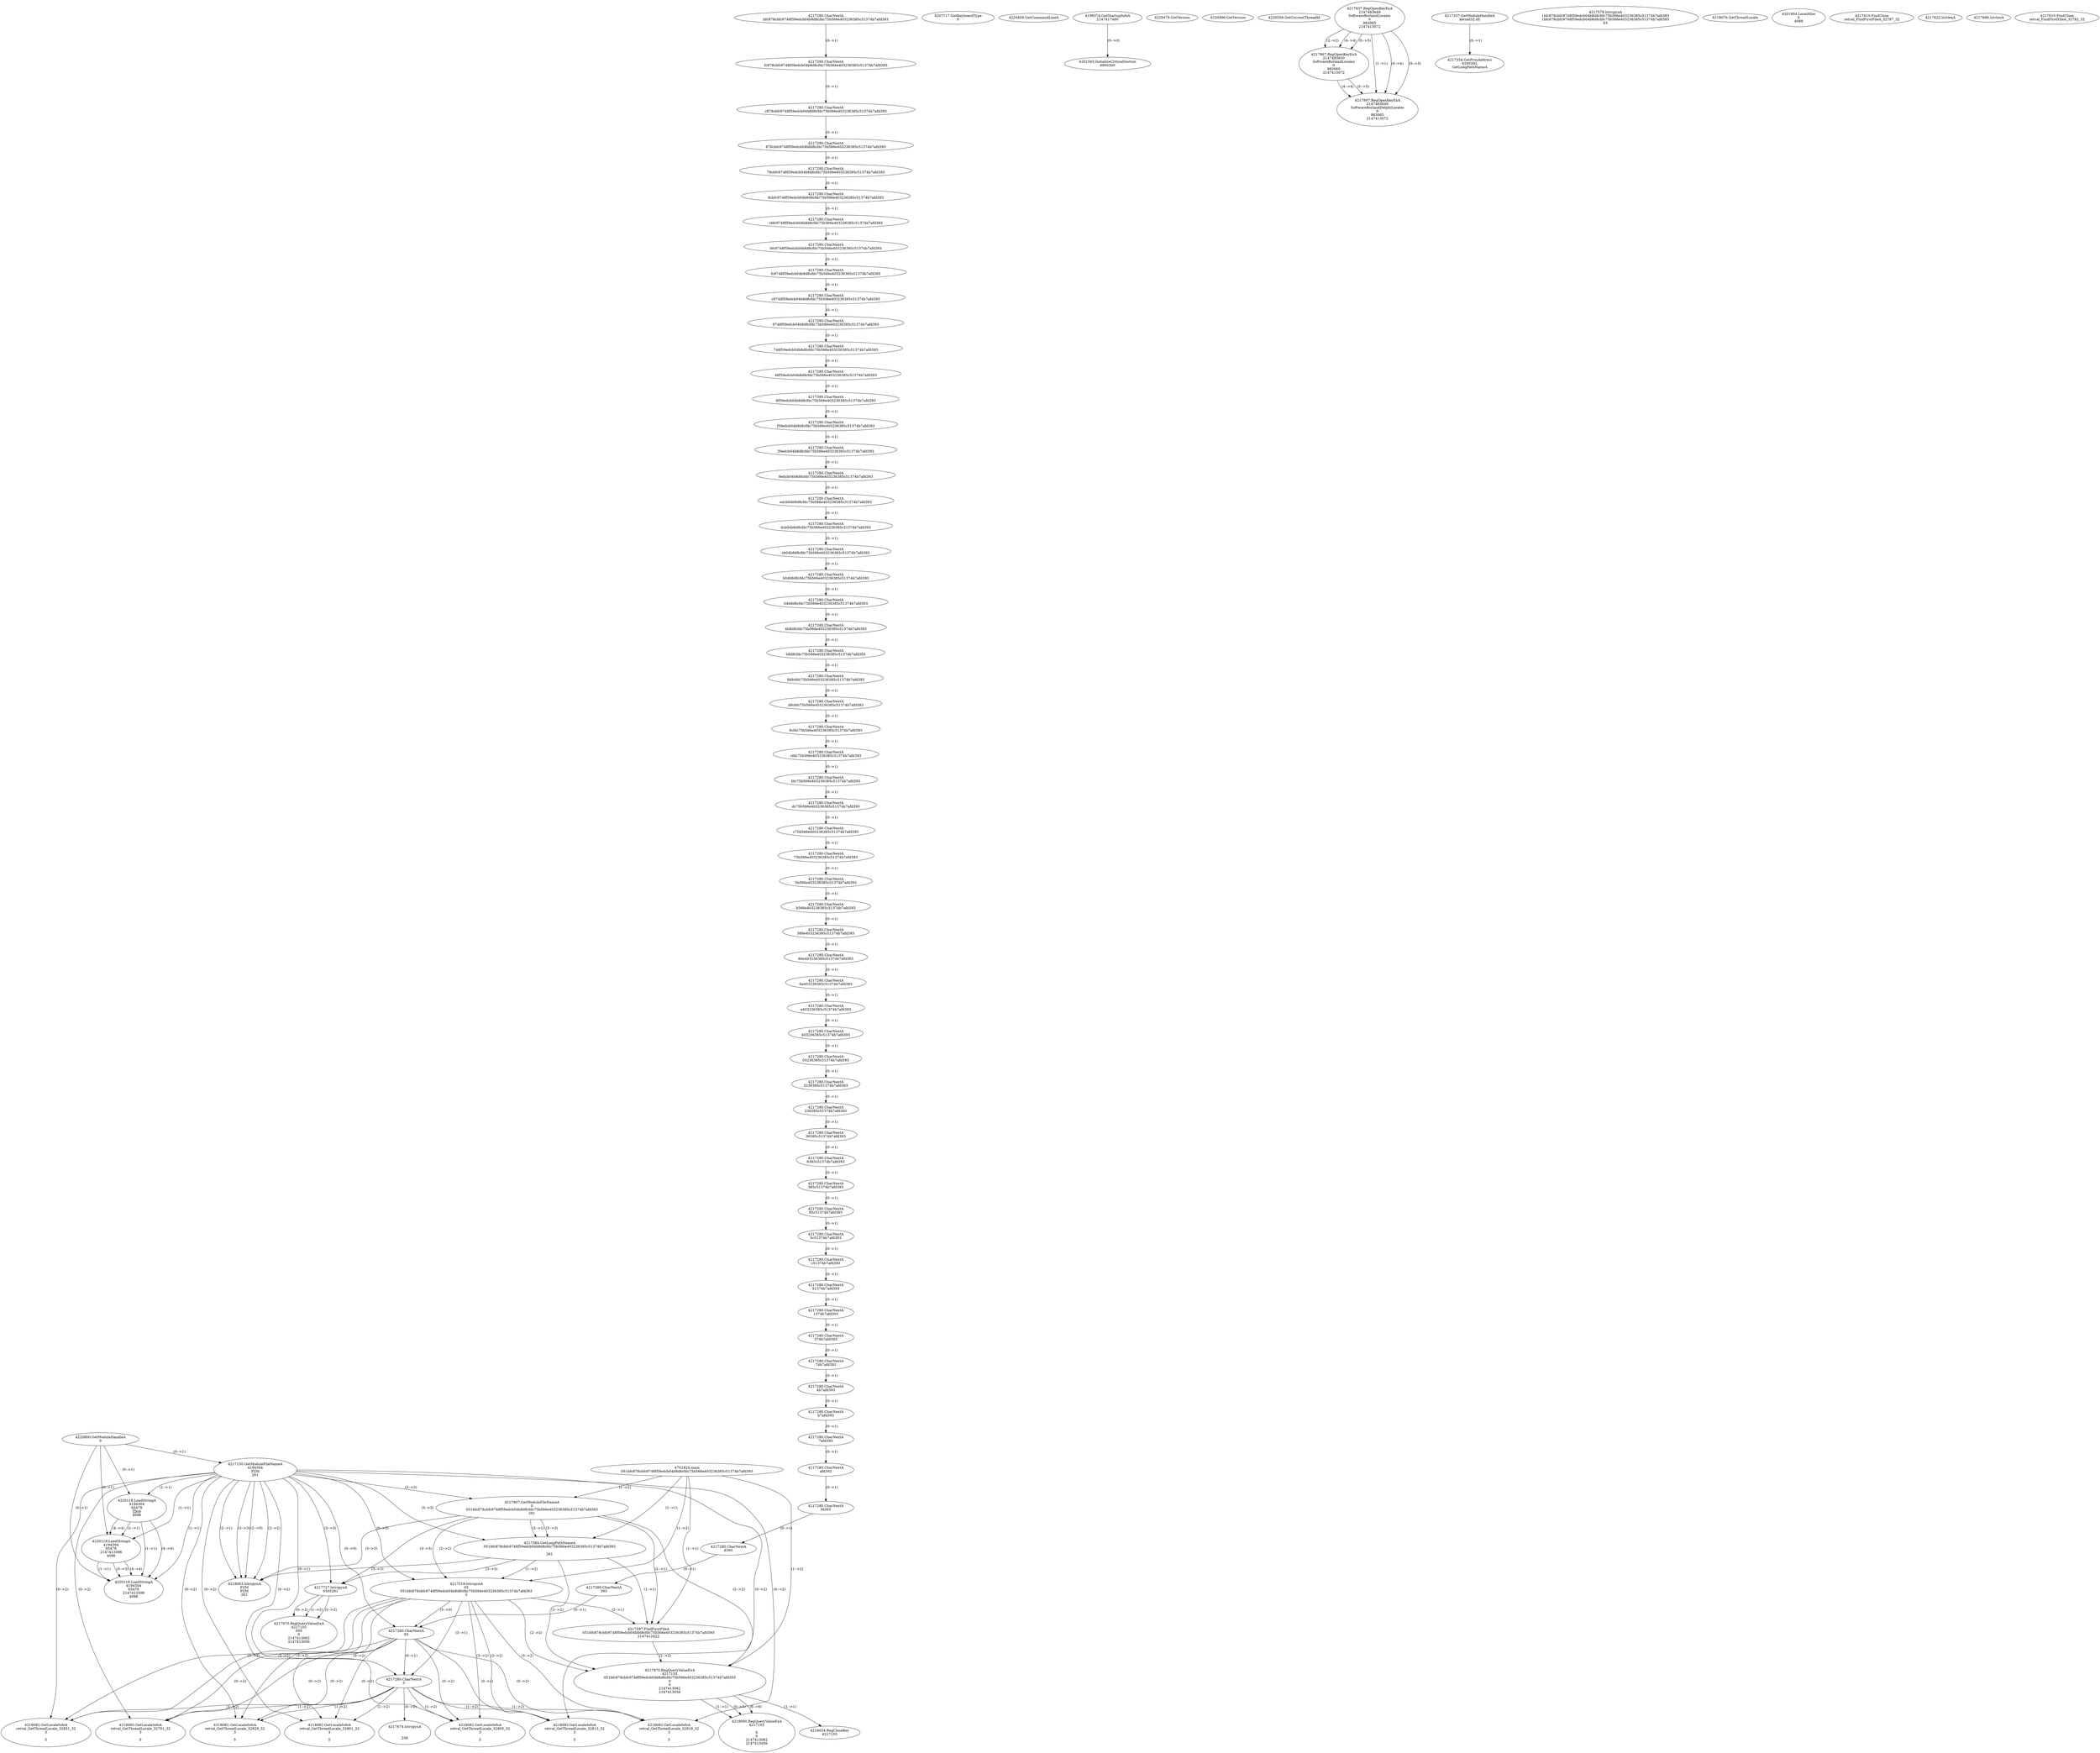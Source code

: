 // Global SCDG with merge call
digraph {
	0 [label="4701824.main
051bfc878cbfc9748f59edcb04b8d8cfdc75b566e403236385c51374b7afd393"]
	1 [label="4220800.GetModuleHandleA
0"]
	2 [label="4207717.GetKeyboardType
0"]
	3 [label="4220459.GetCommandLineA
"]
	4 [label="4199374.GetStartupInfoA
2147417460"]
	5 [label="4220479.GetVersion
"]
	6 [label="4220496.GetVersion
"]
	7 [label="4220556.GetCurrentThreadId
"]
	8 [label="4217150.GetModuleFileNameA
4194304
PZM
261"]
	1 -> 8 [label="(0-->1)"]
	9 [label="4217807.GetModuleFileNameA
0
051bfc878cbfc9748f59edcb04b8d8cfdc75b566e403236385c51374b7afd393
261"]
	0 -> 9 [label="(1-->2)"]
	8 -> 9 [label="(3-->3)"]
	10 [label="4217837.RegOpenKeyExA
2147483649
Software\Borland\Locales
0
983065
2147413072"]
	11 [label="4217867.RegOpenKeyExA
2147483650
Software\Borland\Locales
0
983065
2147413072"]
	10 -> 11 [label="(2-->2)"]
	10 -> 11 [label="(4-->4)"]
	10 -> 11 [label="(5-->5)"]
	12 [label="4217337.GetModuleHandleA
kernel32.dll"]
	13 [label="4217354.GetProcAddress
6295592
GetLongPathNameA"]
	12 -> 13 [label="(0-->1)"]
	14 [label="4217384.GetLongPathNameA
051bfc878cbfc9748f59edcb04b8d8cfdc75b566e403236385c51374b7afd393

261"]
	0 -> 14 [label="(1-->1)"]
	9 -> 14 [label="(2-->1)"]
	8 -> 14 [label="(3-->3)"]
	9 -> 14 [label="(3-->3)"]
	15 [label="4217519.lstrcpynA
05
051bfc878cbfc9748f59edcb04b8d8cfdc75b566e403236385c51374b7afd393
3"]
	0 -> 15 [label="(1-->2)"]
	9 -> 15 [label="(2-->2)"]
	14 -> 15 [label="(1-->2)"]
	8 -> 15 [label="(0-->3)"]
	16 [label="4217280.CharNextA
bfc878cbfc9748f59edcb04b8d8cfdc75b566e403236385c51374b7afd393"]
	17 [label="4217280.CharNextA
fc878cbfc9748f59edcb04b8d8cfdc75b566e403236385c51374b7afd393"]
	16 -> 17 [label="(0-->1)"]
	18 [label="4217280.CharNextA
c878cbfc9748f59edcb04b8d8cfdc75b566e403236385c51374b7afd393"]
	17 -> 18 [label="(0-->1)"]
	19 [label="4217280.CharNextA
878cbfc9748f59edcb04b8d8cfdc75b566e403236385c51374b7afd393"]
	18 -> 19 [label="(0-->1)"]
	20 [label="4217280.CharNextA
78cbfc9748f59edcb04b8d8cfdc75b566e403236385c51374b7afd393"]
	19 -> 20 [label="(0-->1)"]
	21 [label="4217280.CharNextA
8cbfc9748f59edcb04b8d8cfdc75b566e403236385c51374b7afd393"]
	20 -> 21 [label="(0-->1)"]
	22 [label="4217280.CharNextA
cbfc9748f59edcb04b8d8cfdc75b566e403236385c51374b7afd393"]
	21 -> 22 [label="(0-->1)"]
	23 [label="4217280.CharNextA
bfc9748f59edcb04b8d8cfdc75b566e403236385c51374b7afd393"]
	22 -> 23 [label="(0-->1)"]
	24 [label="4217280.CharNextA
fc9748f59edcb04b8d8cfdc75b566e403236385c51374b7afd393"]
	23 -> 24 [label="(0-->1)"]
	25 [label="4217280.CharNextA
c9748f59edcb04b8d8cfdc75b566e403236385c51374b7afd393"]
	24 -> 25 [label="(0-->1)"]
	26 [label="4217280.CharNextA
9748f59edcb04b8d8cfdc75b566e403236385c51374b7afd393"]
	25 -> 26 [label="(0-->1)"]
	27 [label="4217280.CharNextA
748f59edcb04b8d8cfdc75b566e403236385c51374b7afd393"]
	26 -> 27 [label="(0-->1)"]
	28 [label="4217280.CharNextA
48f59edcb04b8d8cfdc75b566e403236385c51374b7afd393"]
	27 -> 28 [label="(0-->1)"]
	29 [label="4217280.CharNextA
8f59edcb04b8d8cfdc75b566e403236385c51374b7afd393"]
	28 -> 29 [label="(0-->1)"]
	30 [label="4217280.CharNextA
f59edcb04b8d8cfdc75b566e403236385c51374b7afd393"]
	29 -> 30 [label="(0-->1)"]
	31 [label="4217280.CharNextA
59edcb04b8d8cfdc75b566e403236385c51374b7afd393"]
	30 -> 31 [label="(0-->1)"]
	32 [label="4217280.CharNextA
9edcb04b8d8cfdc75b566e403236385c51374b7afd393"]
	31 -> 32 [label="(0-->1)"]
	33 [label="4217280.CharNextA
edcb04b8d8cfdc75b566e403236385c51374b7afd393"]
	32 -> 33 [label="(0-->1)"]
	34 [label="4217280.CharNextA
dcb04b8d8cfdc75b566e403236385c51374b7afd393"]
	33 -> 34 [label="(0-->1)"]
	35 [label="4217280.CharNextA
cb04b8d8cfdc75b566e403236385c51374b7afd393"]
	34 -> 35 [label="(0-->1)"]
	36 [label="4217280.CharNextA
b04b8d8cfdc75b566e403236385c51374b7afd393"]
	35 -> 36 [label="(0-->1)"]
	37 [label="4217280.CharNextA
04b8d8cfdc75b566e403236385c51374b7afd393"]
	36 -> 37 [label="(0-->1)"]
	38 [label="4217280.CharNextA
4b8d8cfdc75b566e403236385c51374b7afd393"]
	37 -> 38 [label="(0-->1)"]
	39 [label="4217280.CharNextA
b8d8cfdc75b566e403236385c51374b7afd393"]
	38 -> 39 [label="(0-->1)"]
	40 [label="4217280.CharNextA
8d8cfdc75b566e403236385c51374b7afd393"]
	39 -> 40 [label="(0-->1)"]
	41 [label="4217280.CharNextA
d8cfdc75b566e403236385c51374b7afd393"]
	40 -> 41 [label="(0-->1)"]
	42 [label="4217280.CharNextA
8cfdc75b566e403236385c51374b7afd393"]
	41 -> 42 [label="(0-->1)"]
	43 [label="4217280.CharNextA
cfdc75b566e403236385c51374b7afd393"]
	42 -> 43 [label="(0-->1)"]
	44 [label="4217280.CharNextA
fdc75b566e403236385c51374b7afd393"]
	43 -> 44 [label="(0-->1)"]
	45 [label="4217280.CharNextA
dc75b566e403236385c51374b7afd393"]
	44 -> 45 [label="(0-->1)"]
	46 [label="4217280.CharNextA
c75b566e403236385c51374b7afd393"]
	45 -> 46 [label="(0-->1)"]
	47 [label="4217280.CharNextA
75b566e403236385c51374b7afd393"]
	46 -> 47 [label="(0-->1)"]
	48 [label="4217280.CharNextA
5b566e403236385c51374b7afd393"]
	47 -> 48 [label="(0-->1)"]
	49 [label="4217280.CharNextA
b566e403236385c51374b7afd393"]
	48 -> 49 [label="(0-->1)"]
	50 [label="4217280.CharNextA
566e403236385c51374b7afd393"]
	49 -> 50 [label="(0-->1)"]
	51 [label="4217280.CharNextA
66e403236385c51374b7afd393"]
	50 -> 51 [label="(0-->1)"]
	52 [label="4217280.CharNextA
6e403236385c51374b7afd393"]
	51 -> 52 [label="(0-->1)"]
	53 [label="4217280.CharNextA
e403236385c51374b7afd393"]
	52 -> 53 [label="(0-->1)"]
	54 [label="4217280.CharNextA
403236385c51374b7afd393"]
	53 -> 54 [label="(0-->1)"]
	55 [label="4217280.CharNextA
03236385c51374b7afd393"]
	54 -> 55 [label="(0-->1)"]
	56 [label="4217280.CharNextA
3236385c51374b7afd393"]
	55 -> 56 [label="(0-->1)"]
	57 [label="4217280.CharNextA
236385c51374b7afd393"]
	56 -> 57 [label="(0-->1)"]
	58 [label="4217280.CharNextA
36385c51374b7afd393"]
	57 -> 58 [label="(0-->1)"]
	59 [label="4217280.CharNextA
6385c51374b7afd393"]
	58 -> 59 [label="(0-->1)"]
	60 [label="4217280.CharNextA
385c51374b7afd393"]
	59 -> 60 [label="(0-->1)"]
	61 [label="4217280.CharNextA
85c51374b7afd393"]
	60 -> 61 [label="(0-->1)"]
	62 [label="4217280.CharNextA
5c51374b7afd393"]
	61 -> 62 [label="(0-->1)"]
	63 [label="4217280.CharNextA
c51374b7afd393"]
	62 -> 63 [label="(0-->1)"]
	64 [label="4217280.CharNextA
51374b7afd393"]
	63 -> 64 [label="(0-->1)"]
	65 [label="4217280.CharNextA
1374b7afd393"]
	64 -> 65 [label="(0-->1)"]
	66 [label="4217280.CharNextA
374b7afd393"]
	65 -> 66 [label="(0-->1)"]
	67 [label="4217280.CharNextA
74b7afd393"]
	66 -> 67 [label="(0-->1)"]
	68 [label="4217280.CharNextA
4b7afd393"]
	67 -> 68 [label="(0-->1)"]
	69 [label="4217280.CharNextA
b7afd393"]
	68 -> 69 [label="(0-->1)"]
	70 [label="4217280.CharNextA
7afd393"]
	69 -> 70 [label="(0-->1)"]
	71 [label="4217280.CharNextA
afd393"]
	70 -> 71 [label="(0-->1)"]
	72 [label="4217280.CharNextA
fd393"]
	71 -> 72 [label="(0-->1)"]
	73 [label="4217280.CharNextA
d393"]
	72 -> 73 [label="(0-->1)"]
	74 [label="4217280.CharNextA
393"]
	73 -> 74 [label="(0-->1)"]
	75 [label="4217280.CharNextA
93"]
	74 -> 75 [label="(0-->1)"]
	8 -> 75 [label="(0-->0)"]
	15 -> 75 [label="(3-->0)"]
	76 [label="4217280.CharNextA
3"]
	8 -> 76 [label="(0-->1)"]
	15 -> 76 [label="(3-->1)"]
	75 -> 76 [label="(0-->1)"]
	77 [label="4217578.lstrcpynA
1bfc878cbfc9748f59edcb04b8d8cfdc75b566e403236385c51374b7afd393
1bfc878cbfc9748f59edcb04b8d8cfdc75b566e403236385c51374b7afd393
63"]
	78 [label="4217597.FindFirstFileA
051bfc878cbfc9748f59edcb04b8d8cfdc75b566e403236385c51374b7afd393
2147412422"]
	0 -> 78 [label="(1-->1)"]
	9 -> 78 [label="(2-->1)"]
	14 -> 78 [label="(1-->1)"]
	15 -> 78 [label="(2-->1)"]
	79 [label="4217970.RegQueryValueExA
4217155
051bfc878cbfc9748f59edcb04b8d8cfdc75b566e403236385c51374b7afd393
0
0
2147413062
2147413056"]
	0 -> 79 [label="(1-->2)"]
	9 -> 79 [label="(2-->2)"]
	14 -> 79 [label="(1-->2)"]
	15 -> 79 [label="(2-->2)"]
	78 -> 79 [label="(1-->2)"]
	80 [label="4218034.RegCloseKey
4217155"]
	79 -> 80 [label="(1-->1)"]
	81 [label="4218063.lstrcpynA
PZM
PZM
261"]
	8 -> 81 [label="(2-->1)"]
	8 -> 81 [label="(2-->2)"]
	8 -> 81 [label="(3-->3)"]
	9 -> 81 [label="(3-->3)"]
	14 -> 81 [label="(3-->3)"]
	8 -> 81 [label="(2-->0)"]
	82 [label="4218076.GetThreadLocale
"]
	83 [label="4218082.GetLocaleInfoA
retval_GetThreadLocale_32791_32
3

5"]
	8 -> 83 [label="(0-->2)"]
	15 -> 83 [label="(3-->2)"]
	75 -> 83 [label="(0-->2)"]
	76 -> 83 [label="(1-->2)"]
	84 [label="4220118.LoadStringA
4194304
65479
x@
4096"]
	1 -> 84 [label="(0-->1)"]
	8 -> 84 [label="(1-->1)"]
	85 [label="4201543.InitializeCriticalSection
4900300"]
	4 -> 85 [label="(0-->0)"]
	86 [label="4201604.LocalAlloc
0
4088"]
	87 [label="4217897.RegOpenKeyExA
2147483649
Software\Borland\Delphi\Locales
0
983065
2147413072"]
	10 -> 87 [label="(1-->1)"]
	10 -> 87 [label="(4-->4)"]
	11 -> 87 [label="(4-->4)"]
	10 -> 87 [label="(5-->5)"]
	11 -> 87 [label="(5-->5)"]
	88 [label="4218082.GetLocaleInfoA
retval_GetThreadLocale_32805_32
3

5"]
	8 -> 88 [label="(0-->2)"]
	15 -> 88 [label="(3-->2)"]
	75 -> 88 [label="(0-->2)"]
	76 -> 88 [label="(1-->2)"]
	89 [label="4220118.LoadStringA
4194304
65478
2147413396
4096"]
	1 -> 89 [label="(0-->1)"]
	8 -> 89 [label="(1-->1)"]
	84 -> 89 [label="(1-->1)"]
	84 -> 89 [label="(4-->4)"]
	90 [label="4218000.RegQueryValueExA
4217155

0
0
2147413062
2147413056"]
	79 -> 90 [label="(1-->1)"]
	79 -> 90 [label="(5-->5)"]
	79 -> 90 [label="(6-->6)"]
	91 [label="4218082.GetLocaleInfoA
retval_GetThreadLocale_32813_32
3

5"]
	8 -> 91 [label="(0-->2)"]
	15 -> 91 [label="(3-->2)"]
	75 -> 91 [label="(0-->2)"]
	76 -> 91 [label="(1-->2)"]
	92 [label="4217610.FindClose
retval_FindFirstFileA_32787_32"]
	93 [label="4217622.lstrlenA
"]
	94 [label="4217674.lstrcpynA


258"]
	76 -> 94 [label="(0-->0)"]
	95 [label="4217686.lstrlenA
"]
	96 [label="4217727.lstrcpynA
05\
05\
261"]
	8 -> 96 [label="(3-->3)"]
	9 -> 96 [label="(3-->3)"]
	14 -> 96 [label="(3-->3)"]
	97 [label="4217970.RegQueryValueExA
4217155
05\
0
0
2147413062
2147413056"]
	96 -> 97 [label="(1-->2)"]
	96 -> 97 [label="(2-->2)"]
	96 -> 97 [label="(0-->2)"]
	98 [label="4218082.GetLocaleInfoA
retval_GetThreadLocale_32818_32
3

5"]
	8 -> 98 [label="(0-->2)"]
	15 -> 98 [label="(3-->2)"]
	75 -> 98 [label="(0-->2)"]
	76 -> 98 [label="(1-->2)"]
	99 [label="4220118.LoadStringA
4194304
65476
2147413396
4096"]
	1 -> 99 [label="(0-->1)"]
	8 -> 99 [label="(1-->1)"]
	84 -> 99 [label="(1-->1)"]
	89 -> 99 [label="(1-->1)"]
	89 -> 99 [label="(3-->3)"]
	84 -> 99 [label="(4-->4)"]
	89 -> 99 [label="(4-->4)"]
	100 [label="4218082.GetLocaleInfoA
retval_GetThreadLocale_32829_32
3

5"]
	8 -> 100 [label="(0-->2)"]
	15 -> 100 [label="(3-->2)"]
	75 -> 100 [label="(0-->2)"]
	76 -> 100 [label="(1-->2)"]
	101 [label="4218082.GetLocaleInfoA
retval_GetThreadLocale_32801_32
3

5"]
	8 -> 101 [label="(0-->2)"]
	15 -> 101 [label="(3-->2)"]
	75 -> 101 [label="(0-->2)"]
	76 -> 101 [label="(1-->2)"]
	102 [label="4217610.FindClose
retval_FindFirstFileA_32782_32"]
	103 [label="4218082.GetLocaleInfoA
retval_GetThreadLocale_32851_32
3

5"]
	8 -> 103 [label="(0-->2)"]
	15 -> 103 [label="(3-->2)"]
	75 -> 103 [label="(0-->2)"]
	76 -> 103 [label="(1-->2)"]
}
